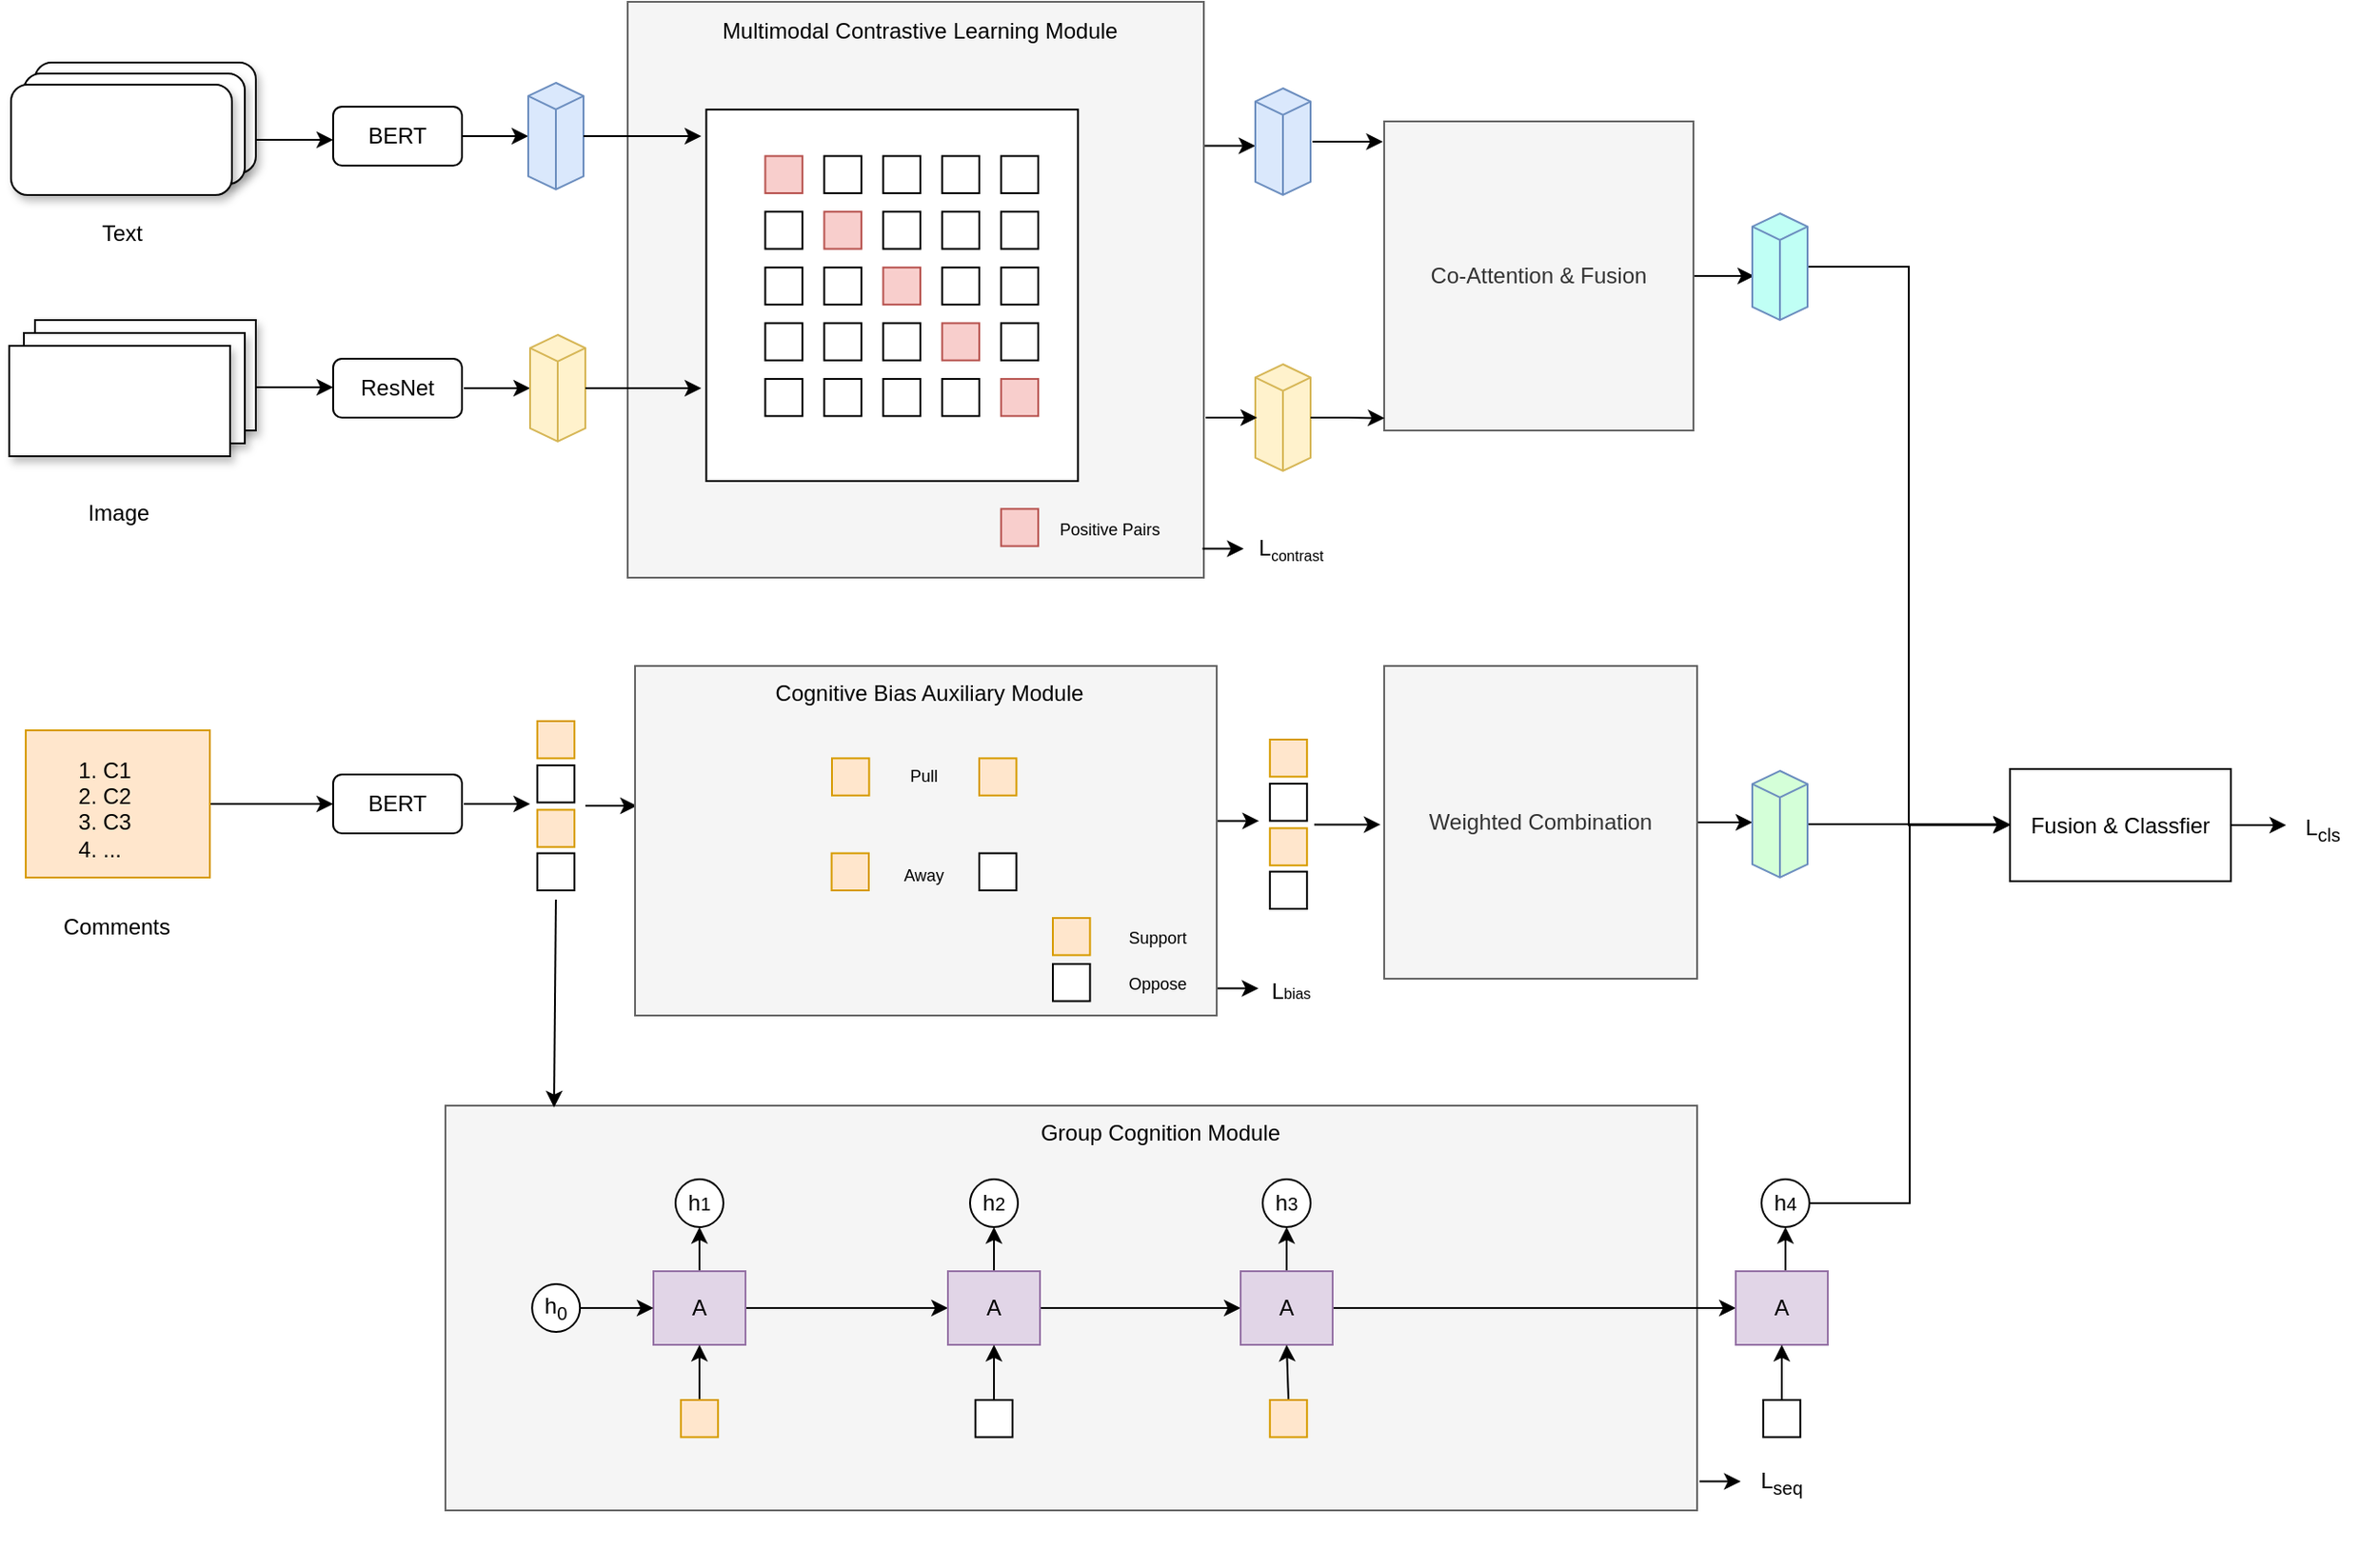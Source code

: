 <mxfile version="26.0.16">
  <diagram name="第 1 页" id="A5arc3K6DWoqKsejv3OW">
    <mxGraphModel dx="1826" dy="781" grid="1" gridSize="10" guides="1" tooltips="1" connect="1" arrows="1" fold="1" page="0" pageScale="1" pageWidth="827" pageHeight="1169" math="0" shadow="0">
      <root>
        <mxCell id="0" />
        <mxCell id="1" parent="0" />
        <mxCell id="rZPklnPWn8Zfk5MZy2Hi-1" value="" style="rounded=1;whiteSpace=wrap;html=1;shadow=1;" parent="1" vertex="1">
          <mxGeometry x="17" y="205" width="120" height="60" as="geometry" />
        </mxCell>
        <mxCell id="rZPklnPWn8Zfk5MZy2Hi-2" value="" style="rounded=1;whiteSpace=wrap;html=1;shadow=1;" parent="1" vertex="1">
          <mxGeometry x="11" y="211" width="120" height="60" as="geometry" />
        </mxCell>
        <mxCell id="rZPklnPWn8Zfk5MZy2Hi-3" value="" style="rounded=1;whiteSpace=wrap;html=1;shadow=1;" parent="1" vertex="1">
          <mxGeometry x="4" y="217" width="120" height="60" as="geometry" />
        </mxCell>
        <mxCell id="rZPklnPWn8Zfk5MZy2Hi-4" value="Text" style="text;html=1;align=center;verticalAlign=middle;resizable=0;points=[];autosize=1;strokeColor=none;fillColor=none;" parent="1" vertex="1">
          <mxGeometry x="39" y="283" width="50" height="30" as="geometry" />
        </mxCell>
        <mxCell id="rZPklnPWn8Zfk5MZy2Hi-6" value="" style="rounded=0;whiteSpace=wrap;html=1;shadow=1;" parent="1" vertex="1">
          <mxGeometry x="17" y="345" width="120" height="60" as="geometry" />
        </mxCell>
        <mxCell id="rZPklnPWn8Zfk5MZy2Hi-7" value="" style="rounded=0;whiteSpace=wrap;html=1;shadow=1;" parent="1" vertex="1">
          <mxGeometry x="11" y="352" width="120" height="60" as="geometry" />
        </mxCell>
        <mxCell id="rZPklnPWn8Zfk5MZy2Hi-8" value="" style="rounded=0;whiteSpace=wrap;html=1;shadow=1;" parent="1" vertex="1">
          <mxGeometry x="3" y="359" width="120" height="60" as="geometry" />
        </mxCell>
        <mxCell id="rZPklnPWn8Zfk5MZy2Hi-9" value="Image" style="text;html=1;align=center;verticalAlign=middle;resizable=0;points=[];autosize=1;strokeColor=none;fillColor=none;" parent="1" vertex="1">
          <mxGeometry x="32" y="435" width="60" height="30" as="geometry" />
        </mxCell>
        <mxCell id="rZPklnPWn8Zfk5MZy2Hi-13" value="" style="rounded=0;orthogonalLoop=1;jettySize=auto;html=1;exitX=1;exitY=0.75;exitDx=0;exitDy=0;entryX=0;entryY=0.5;entryDx=0;entryDy=0;" parent="1" edge="1">
          <mxGeometry relative="1" as="geometry">
            <mxPoint x="137" y="247" as="sourcePoint" />
            <mxPoint x="179" y="247" as="targetPoint" />
          </mxGeometry>
        </mxCell>
        <mxCell id="rZPklnPWn8Zfk5MZy2Hi-17" value="" style="rounded=0;orthogonalLoop=1;jettySize=auto;html=1;" parent="1" source="rZPklnPWn8Zfk5MZy2Hi-10" target="rZPklnPWn8Zfk5MZy2Hi-16" edge="1">
          <mxGeometry relative="1" as="geometry" />
        </mxCell>
        <mxCell id="rZPklnPWn8Zfk5MZy2Hi-10" value="BERT" style="rounded=1;whiteSpace=wrap;html=1;" parent="1" vertex="1">
          <mxGeometry x="179" y="229" width="70" height="32" as="geometry" />
        </mxCell>
        <mxCell id="rZPklnPWn8Zfk5MZy2Hi-11" value="ResNet" style="rounded=1;whiteSpace=wrap;html=1;" parent="1" vertex="1">
          <mxGeometry x="179" y="366" width="70" height="32" as="geometry" />
        </mxCell>
        <mxCell id="rZPklnPWn8Zfk5MZy2Hi-15" value="" style="rounded=0;orthogonalLoop=1;jettySize=auto;html=1;exitX=1;exitY=0.75;exitDx=0;exitDy=0;entryX=0;entryY=0.5;entryDx=0;entryDy=0;" parent="1" edge="1">
          <mxGeometry relative="1" as="geometry">
            <mxPoint x="137" y="381.5" as="sourcePoint" />
            <mxPoint x="179" y="381.5" as="targetPoint" />
          </mxGeometry>
        </mxCell>
        <mxCell id="rZPklnPWn8Zfk5MZy2Hi-16" value="" style="html=1;whiteSpace=wrap;shape=isoCube2;backgroundOutline=1;isoAngle=15;fillColor=#dae8fc;strokeColor=#6c8ebf;" parent="1" vertex="1">
          <mxGeometry x="285" y="216" width="30" height="58" as="geometry" />
        </mxCell>
        <mxCell id="rZPklnPWn8Zfk5MZy2Hi-19" value="" style="rounded=0;orthogonalLoop=1;jettySize=auto;html=1;" parent="1" target="rZPklnPWn8Zfk5MZy2Hi-20" edge="1">
          <mxGeometry relative="1" as="geometry">
            <mxPoint x="250" y="382" as="sourcePoint" />
          </mxGeometry>
        </mxCell>
        <mxCell id="rZPklnPWn8Zfk5MZy2Hi-20" value="" style="html=1;whiteSpace=wrap;shape=isoCube2;backgroundOutline=1;isoAngle=15;fillColor=#fff2cc;strokeColor=#d6b656;" parent="1" vertex="1">
          <mxGeometry x="286" y="353" width="30" height="58" as="geometry" />
        </mxCell>
        <mxCell id="rZPklnPWn8Zfk5MZy2Hi-192" style="edgeStyle=orthogonalEdgeStyle;rounded=0;orthogonalLoop=1;jettySize=auto;html=1;exitX=1;exitY=0.5;exitDx=0;exitDy=0;entryX=0;entryY=0.5;entryDx=0;entryDy=0;" parent="1" source="rZPklnPWn8Zfk5MZy2Hi-23" target="rZPklnPWn8Zfk5MZy2Hi-190" edge="1">
          <mxGeometry relative="1" as="geometry" />
        </mxCell>
        <mxCell id="rZPklnPWn8Zfk5MZy2Hi-23" value="&lt;ol&gt;&lt;li&gt;C1&lt;/li&gt;&lt;li&gt;C2&lt;/li&gt;&lt;li&gt;C3&lt;/li&gt;&lt;li&gt;...&lt;/li&gt;&lt;/ol&gt;" style="text;strokeColor=#d79b00;fillColor=#ffe6cc;html=1;whiteSpace=wrap;verticalAlign=middle;overflow=hidden;" parent="1" vertex="1">
          <mxGeometry x="12" y="568" width="100" height="80" as="geometry" />
        </mxCell>
        <mxCell id="rZPklnPWn8Zfk5MZy2Hi-24" value="Comments" style="text;html=1;align=center;verticalAlign=middle;resizable=0;points=[];autosize=1;strokeColor=none;fillColor=none;" parent="1" vertex="1">
          <mxGeometry x="21" y="660" width="80" height="30" as="geometry" />
        </mxCell>
        <mxCell id="rZPklnPWn8Zfk5MZy2Hi-27" value="" style="group;" parent="1" vertex="1" connectable="0">
          <mxGeometry x="339" y="172" width="331" height="313" as="geometry" />
        </mxCell>
        <mxCell id="rZPklnPWn8Zfk5MZy2Hi-165" style="edgeStyle=orthogonalEdgeStyle;rounded=0;orthogonalLoop=1;jettySize=auto;html=1;exitX=1;exitY=0.25;exitDx=0;exitDy=0;" parent="rZPklnPWn8Zfk5MZy2Hi-27" source="rZPklnPWn8Zfk5MZy2Hi-25" edge="1">
          <mxGeometry relative="1" as="geometry">
            <mxPoint x="341" y="78" as="targetPoint" />
          </mxGeometry>
        </mxCell>
        <mxCell id="rZPklnPWn8Zfk5MZy2Hi-25" value="" style="whiteSpace=wrap;html=1;aspect=fixed;fillColor=#f5f5f5;fontColor=#333333;strokeColor=#666666;" parent="rZPklnPWn8Zfk5MZy2Hi-27" vertex="1">
          <mxGeometry width="313" height="313" as="geometry" />
        </mxCell>
        <mxCell id="rZPklnPWn8Zfk5MZy2Hi-26" value="" style="whiteSpace=wrap;html=1;aspect=fixed;" parent="rZPklnPWn8Zfk5MZy2Hi-27" vertex="1">
          <mxGeometry x="42.71" y="58.561" width="201.935" height="201.935" as="geometry" />
        </mxCell>
        <mxCell id="rZPklnPWn8Zfk5MZy2Hi-28" value="Multimodal Contrastive Learning Module&amp;nbsp;" style="text;html=1;align=center;verticalAlign=middle;whiteSpace=wrap;rounded=0;strokeWidth=5;" parent="rZPklnPWn8Zfk5MZy2Hi-27" vertex="1">
          <mxGeometry x="26.694" y="1.01" width="266.935" height="30.29" as="geometry" />
        </mxCell>
        <mxCell id="rZPklnPWn8Zfk5MZy2Hi-29" value="" style="whiteSpace=wrap;html=1;aspect=fixed;fillColor=#f8cecc;strokeColor=#b85450;" parent="rZPklnPWn8Zfk5MZy2Hi-27" vertex="1">
          <mxGeometry x="74.742" y="83.803" width="20.194" height="20.194" as="geometry" />
        </mxCell>
        <mxCell id="rZPklnPWn8Zfk5MZy2Hi-32" value="" style="whiteSpace=wrap;html=1;aspect=fixed;" parent="rZPklnPWn8Zfk5MZy2Hi-27" vertex="1">
          <mxGeometry x="106.774" y="83.803" width="20.194" height="20.194" as="geometry" />
        </mxCell>
        <mxCell id="rZPklnPWn8Zfk5MZy2Hi-33" value="" style="whiteSpace=wrap;html=1;aspect=fixed;" parent="rZPklnPWn8Zfk5MZy2Hi-27" vertex="1">
          <mxGeometry x="138.806" y="83.803" width="20.194" height="20.194" as="geometry" />
        </mxCell>
        <mxCell id="rZPklnPWn8Zfk5MZy2Hi-38" value="" style="whiteSpace=wrap;html=1;aspect=fixed;" parent="rZPklnPWn8Zfk5MZy2Hi-27" vertex="1">
          <mxGeometry x="170.839" y="83.803" width="20.194" height="20.194" as="geometry" />
        </mxCell>
        <mxCell id="rZPklnPWn8Zfk5MZy2Hi-39" value="" style="whiteSpace=wrap;html=1;aspect=fixed;" parent="rZPklnPWn8Zfk5MZy2Hi-27" vertex="1">
          <mxGeometry x="202.871" y="83.803" width="20.194" height="20.194" as="geometry" />
        </mxCell>
        <mxCell id="rZPklnPWn8Zfk5MZy2Hi-42" value="" style="whiteSpace=wrap;html=1;aspect=fixed;" parent="rZPklnPWn8Zfk5MZy2Hi-27" vertex="1">
          <mxGeometry x="74.742" y="114.094" width="20.194" height="20.194" as="geometry" />
        </mxCell>
        <mxCell id="rZPklnPWn8Zfk5MZy2Hi-48" value="" style="whiteSpace=wrap;html=1;aspect=fixed;" parent="rZPklnPWn8Zfk5MZy2Hi-27" vertex="1">
          <mxGeometry x="74.742" y="144.384" width="20.194" height="20.194" as="geometry" />
        </mxCell>
        <mxCell id="rZPklnPWn8Zfk5MZy2Hi-51" value="" style="whiteSpace=wrap;html=1;aspect=fixed;" parent="rZPklnPWn8Zfk5MZy2Hi-27" vertex="1">
          <mxGeometry x="74.742" y="174.674" width="20.194" height="20.194" as="geometry" />
        </mxCell>
        <mxCell id="rZPklnPWn8Zfk5MZy2Hi-52" value="" style="whiteSpace=wrap;html=1;aspect=fixed;" parent="rZPklnPWn8Zfk5MZy2Hi-27" vertex="1">
          <mxGeometry x="74.742" y="204.965" width="20.194" height="20.194" as="geometry" />
        </mxCell>
        <mxCell id="rZPklnPWn8Zfk5MZy2Hi-55" value="" style="whiteSpace=wrap;html=1;aspect=fixed;" parent="rZPklnPWn8Zfk5MZy2Hi-27" vertex="1">
          <mxGeometry x="106.774" y="204.965" width="20.194" height="20.194" as="geometry" />
        </mxCell>
        <mxCell id="rZPklnPWn8Zfk5MZy2Hi-57" value="" style="whiteSpace=wrap;html=1;aspect=fixed;" parent="rZPklnPWn8Zfk5MZy2Hi-27" vertex="1">
          <mxGeometry x="138.806" y="204.965" width="20.194" height="20.194" as="geometry" />
        </mxCell>
        <mxCell id="rZPklnPWn8Zfk5MZy2Hi-58" value="" style="whiteSpace=wrap;html=1;aspect=fixed;" parent="rZPklnPWn8Zfk5MZy2Hi-27" vertex="1">
          <mxGeometry x="170.839" y="204.965" width="20.194" height="20.194" as="geometry" />
        </mxCell>
        <mxCell id="rZPklnPWn8Zfk5MZy2Hi-59" value="" style="whiteSpace=wrap;html=1;aspect=fixed;fillColor=#f8cecc;strokeColor=#b85450;" parent="rZPklnPWn8Zfk5MZy2Hi-27" vertex="1">
          <mxGeometry x="202.871" y="204.965" width="20.194" height="20.194" as="geometry" />
        </mxCell>
        <mxCell id="rZPklnPWn8Zfk5MZy2Hi-61" value="" style="whiteSpace=wrap;html=1;aspect=fixed;" parent="rZPklnPWn8Zfk5MZy2Hi-27" vertex="1">
          <mxGeometry x="202.871" y="174.674" width="20.194" height="20.194" as="geometry" />
        </mxCell>
        <mxCell id="rZPklnPWn8Zfk5MZy2Hi-62" value="" style="whiteSpace=wrap;html=1;aspect=fixed;" parent="rZPklnPWn8Zfk5MZy2Hi-27" vertex="1">
          <mxGeometry x="202.871" y="144.384" width="20.194" height="20.194" as="geometry" />
        </mxCell>
        <mxCell id="rZPklnPWn8Zfk5MZy2Hi-82" value="" style="whiteSpace=wrap;html=1;aspect=fixed;" parent="rZPklnPWn8Zfk5MZy2Hi-27" vertex="1">
          <mxGeometry x="202.871" y="114.094" width="20.194" height="20.194" as="geometry" />
        </mxCell>
        <mxCell id="rZPklnPWn8Zfk5MZy2Hi-83" value="" style="whiteSpace=wrap;html=1;aspect=fixed;fillColor=#f8cecc;strokeColor=#b85450;" parent="rZPklnPWn8Zfk5MZy2Hi-27" vertex="1">
          <mxGeometry x="106.774" y="114.094" width="20.194" height="20.194" as="geometry" />
        </mxCell>
        <mxCell id="rZPklnPWn8Zfk5MZy2Hi-86" value="" style="whiteSpace=wrap;html=1;aspect=fixed;" parent="rZPklnPWn8Zfk5MZy2Hi-27" vertex="1">
          <mxGeometry x="106.774" y="144.384" width="20.194" height="20.194" as="geometry" />
        </mxCell>
        <mxCell id="rZPklnPWn8Zfk5MZy2Hi-87" value="" style="whiteSpace=wrap;html=1;aspect=fixed;" parent="rZPklnPWn8Zfk5MZy2Hi-27" vertex="1">
          <mxGeometry x="106.774" y="174.674" width="20.194" height="20.194" as="geometry" />
        </mxCell>
        <mxCell id="rZPklnPWn8Zfk5MZy2Hi-88" value="" style="whiteSpace=wrap;html=1;aspect=fixed;" parent="rZPklnPWn8Zfk5MZy2Hi-27" vertex="1">
          <mxGeometry x="138.806" y="114.094" width="20.194" height="20.194" as="geometry" />
        </mxCell>
        <mxCell id="rZPklnPWn8Zfk5MZy2Hi-89" value="" style="whiteSpace=wrap;html=1;aspect=fixed;fillColor=#f8cecc;strokeColor=#b85450;" parent="rZPklnPWn8Zfk5MZy2Hi-27" vertex="1">
          <mxGeometry x="138.806" y="144.384" width="20.194" height="20.194" as="geometry" />
        </mxCell>
        <mxCell id="rZPklnPWn8Zfk5MZy2Hi-91" value="" style="whiteSpace=wrap;html=1;aspect=fixed;" parent="rZPklnPWn8Zfk5MZy2Hi-27" vertex="1">
          <mxGeometry x="138.806" y="174.674" width="20.194" height="20.194" as="geometry" />
        </mxCell>
        <mxCell id="rZPklnPWn8Zfk5MZy2Hi-118" value="" style="whiteSpace=wrap;html=1;aspect=fixed;" parent="rZPklnPWn8Zfk5MZy2Hi-27" vertex="1">
          <mxGeometry x="170.839" y="114.094" width="20.194" height="20.194" as="geometry" />
        </mxCell>
        <mxCell id="rZPklnPWn8Zfk5MZy2Hi-119" value="" style="whiteSpace=wrap;html=1;aspect=fixed;" parent="rZPklnPWn8Zfk5MZy2Hi-27" vertex="1">
          <mxGeometry x="170.839" y="144.384" width="20.194" height="20.194" as="geometry" />
        </mxCell>
        <mxCell id="rZPklnPWn8Zfk5MZy2Hi-149" value="" style="whiteSpace=wrap;html=1;aspect=fixed;fillColor=#f8cecc;strokeColor=#b85450;" parent="rZPklnPWn8Zfk5MZy2Hi-27" vertex="1">
          <mxGeometry x="170.839" y="174.674" width="20.194" height="20.194" as="geometry" />
        </mxCell>
        <mxCell id="rZPklnPWn8Zfk5MZy2Hi-155" value="" style="whiteSpace=wrap;html=1;aspect=fixed;fillColor=#f8cecc;strokeColor=#b85450;" parent="rZPklnPWn8Zfk5MZy2Hi-27" vertex="1">
          <mxGeometry x="202.871" y="275.642" width="20.194" height="20.194" as="geometry" />
        </mxCell>
        <mxCell id="rZPklnPWn8Zfk5MZy2Hi-156" value="&lt;font style=&quot;font-size: 9px;&quot;&gt;Positive Pairs&lt;/font&gt;" style="text;html=1;align=center;verticalAlign=middle;whiteSpace=wrap;rounded=0;" parent="rZPklnPWn8Zfk5MZy2Hi-27" vertex="1">
          <mxGeometry x="229.565" y="270.594" width="64.065" height="30.29" as="geometry" />
        </mxCell>
        <mxCell id="rZPklnPWn8Zfk5MZy2Hi-157" value="" style="rounded=0;orthogonalLoop=1;jettySize=auto;html=1;exitX=1;exitY=0.75;exitDx=0;exitDy=0;" parent="rZPklnPWn8Zfk5MZy2Hi-27" edge="1">
          <mxGeometry relative="1" as="geometry">
            <mxPoint x="312.258" y="297.255" as="sourcePoint" />
            <mxPoint x="334.681" y="297.255" as="targetPoint" />
          </mxGeometry>
        </mxCell>
        <mxCell id="rZPklnPWn8Zfk5MZy2Hi-150" style="edgeStyle=orthogonalEdgeStyle;rounded=0;orthogonalLoop=1;jettySize=auto;html=1;exitX=1;exitY=0.5;exitDx=0;exitDy=0;exitPerimeter=0;" parent="1" source="rZPklnPWn8Zfk5MZy2Hi-16" edge="1">
          <mxGeometry relative="1" as="geometry">
            <mxPoint x="379" y="245" as="targetPoint" />
          </mxGeometry>
        </mxCell>
        <mxCell id="rZPklnPWn8Zfk5MZy2Hi-152" style="edgeStyle=orthogonalEdgeStyle;rounded=0;orthogonalLoop=1;jettySize=auto;html=1;exitX=1;exitY=0.5;exitDx=0;exitDy=0;exitPerimeter=0;" parent="1" source="rZPklnPWn8Zfk5MZy2Hi-20" edge="1">
          <mxGeometry relative="1" as="geometry">
            <mxPoint x="379" y="382" as="targetPoint" />
          </mxGeometry>
        </mxCell>
        <mxCell id="rZPklnPWn8Zfk5MZy2Hi-177" style="edgeStyle=orthogonalEdgeStyle;rounded=0;orthogonalLoop=1;jettySize=auto;html=1;exitX=1;exitY=0.5;exitDx=0;exitDy=0;exitPerimeter=0;entryX=-0.004;entryY=0.069;entryDx=0;entryDy=0;entryPerimeter=0;" parent="1" target="rZPklnPWn8Zfk5MZy2Hi-173" edge="1">
          <mxGeometry relative="1" as="geometry">
            <mxPoint x="741" y="248" as="targetPoint" />
            <mxPoint x="711" y="248" as="sourcePoint" />
          </mxGeometry>
        </mxCell>
        <mxCell id="rZPklnPWn8Zfk5MZy2Hi-161" value="" style="html=1;whiteSpace=wrap;shape=isoCube2;backgroundOutline=1;isoAngle=15;fillColor=#dae8fc;strokeColor=#6c8ebf;" parent="1" vertex="1">
          <mxGeometry x="680" y="219" width="30" height="58" as="geometry" />
        </mxCell>
        <mxCell id="rZPklnPWn8Zfk5MZy2Hi-162" value="" style="html=1;whiteSpace=wrap;shape=isoCube2;backgroundOutline=1;isoAngle=15;fillColor=#fff2cc;strokeColor=#d6b656;" parent="1" vertex="1">
          <mxGeometry x="680" y="369" width="30" height="58" as="geometry" />
        </mxCell>
        <mxCell id="rZPklnPWn8Zfk5MZy2Hi-172" style="edgeStyle=orthogonalEdgeStyle;rounded=0;orthogonalLoop=1;jettySize=auto;html=1;exitX=1;exitY=0.25;exitDx=0;exitDy=0;" parent="1" edge="1">
          <mxGeometry relative="1" as="geometry">
            <mxPoint x="681" y="398" as="targetPoint" />
            <mxPoint x="653" y="398" as="sourcePoint" />
          </mxGeometry>
        </mxCell>
        <mxCell id="rZPklnPWn8Zfk5MZy2Hi-189" style="edgeStyle=orthogonalEdgeStyle;rounded=0;orthogonalLoop=1;jettySize=auto;html=1;exitX=1;exitY=0.5;exitDx=0;exitDy=0;" parent="1" source="rZPklnPWn8Zfk5MZy2Hi-173" edge="1">
          <mxGeometry relative="1" as="geometry">
            <mxPoint x="951" y="321" as="targetPoint" />
          </mxGeometry>
        </mxCell>
        <mxCell id="rZPklnPWn8Zfk5MZy2Hi-173" value="Co-Attention &amp;amp; Fusion" style="whiteSpace=wrap;html=1;aspect=fixed;fillColor=#f5f5f5;fontColor=#333333;strokeColor=#666666;" parent="1" vertex="1">
          <mxGeometry x="750" y="237" width="168" height="168" as="geometry" />
        </mxCell>
        <mxCell id="rZPklnPWn8Zfk5MZy2Hi-178" style="edgeStyle=orthogonalEdgeStyle;rounded=0;orthogonalLoop=1;jettySize=auto;html=1;exitX=1;exitY=0.5;exitDx=0;exitDy=0;exitPerimeter=0;entryX=0.001;entryY=0.96;entryDx=0;entryDy=0;entryPerimeter=0;" parent="1" source="rZPklnPWn8Zfk5MZy2Hi-162" target="rZPklnPWn8Zfk5MZy2Hi-173" edge="1">
          <mxGeometry relative="1" as="geometry" />
        </mxCell>
        <mxCell id="rZPklnPWn8Zfk5MZy2Hi-443" style="edgeStyle=orthogonalEdgeStyle;rounded=0;orthogonalLoop=1;jettySize=auto;html=1;entryX=0;entryY=0.5;entryDx=0;entryDy=0;" parent="1" source="rZPklnPWn8Zfk5MZy2Hi-179" target="rZPklnPWn8Zfk5MZy2Hi-429" edge="1">
          <mxGeometry relative="1" as="geometry" />
        </mxCell>
        <mxCell id="rZPklnPWn8Zfk5MZy2Hi-179" value="" style="html=1;whiteSpace=wrap;shape=isoCube2;backgroundOutline=1;isoAngle=15;fillColor=#C0FFF5;strokeColor=#6c8ebf;" parent="1" vertex="1">
          <mxGeometry x="950" y="287" width="30" height="58" as="geometry" />
        </mxCell>
        <mxCell id="rZPklnPWn8Zfk5MZy2Hi-190" value="BERT" style="rounded=1;whiteSpace=wrap;html=1;" parent="1" vertex="1">
          <mxGeometry x="179" y="592" width="70" height="32" as="geometry" />
        </mxCell>
        <mxCell id="rZPklnPWn8Zfk5MZy2Hi-191" value="" style="rounded=0;orthogonalLoop=1;jettySize=auto;html=1;" parent="1" edge="1">
          <mxGeometry relative="1" as="geometry">
            <mxPoint x="250" y="608" as="sourcePoint" />
            <mxPoint x="286" y="608" as="targetPoint" />
          </mxGeometry>
        </mxCell>
        <mxCell id="rZPklnPWn8Zfk5MZy2Hi-193" value="" style="whiteSpace=wrap;html=1;aspect=fixed;fillColor=#ffe6cc;strokeColor=#d79b00;" parent="1" vertex="1">
          <mxGeometry x="289.902" y="563.005" width="20.194" height="20.194" as="geometry" />
        </mxCell>
        <mxCell id="rZPklnPWn8Zfk5MZy2Hi-196" value="" style="whiteSpace=wrap;html=1;aspect=fixed;" parent="1" vertex="1">
          <mxGeometry x="289.902" y="587.005" width="20.194" height="20.194" as="geometry" />
        </mxCell>
        <mxCell id="rZPklnPWn8Zfk5MZy2Hi-197" value="" style="whiteSpace=wrap;html=1;aspect=fixed;fillColor=#ffe6cc;strokeColor=#d79b00;" parent="1" vertex="1">
          <mxGeometry x="289.902" y="611.195" width="20.194" height="20.194" as="geometry" />
        </mxCell>
        <mxCell id="rZPklnPWn8Zfk5MZy2Hi-198" value="" style="whiteSpace=wrap;html=1;aspect=fixed;" parent="1" vertex="1">
          <mxGeometry x="289.902" y="634.805" width="20.194" height="20.194" as="geometry" />
        </mxCell>
        <mxCell id="rZPklnPWn8Zfk5MZy2Hi-202" value="" style="rounded=0;orthogonalLoop=1;jettySize=auto;html=1;" parent="1" edge="1">
          <mxGeometry relative="1" as="geometry">
            <mxPoint x="316" y="609" as="sourcePoint" />
            <mxPoint x="344" y="609" as="targetPoint" />
          </mxGeometry>
        </mxCell>
        <mxCell id="rZPklnPWn8Zfk5MZy2Hi-236" style="edgeStyle=orthogonalEdgeStyle;rounded=0;orthogonalLoop=1;jettySize=auto;html=1;exitX=1;exitY=0.5;exitDx=0;exitDy=0;" parent="1" source="rZPklnPWn8Zfk5MZy2Hi-222" edge="1">
          <mxGeometry relative="1" as="geometry">
            <mxPoint x="950" y="618" as="targetPoint" />
          </mxGeometry>
        </mxCell>
        <mxCell id="rZPklnPWn8Zfk5MZy2Hi-222" value="Weighted Combination" style="whiteSpace=wrap;html=1;aspect=fixed;fillColor=#f5f5f5;fontColor=#333333;strokeColor=#666666;" parent="1" vertex="1">
          <mxGeometry x="750" y="533" width="170" height="170" as="geometry" />
        </mxCell>
        <mxCell id="rZPklnPWn8Zfk5MZy2Hi-223" value="" style="whiteSpace=wrap;html=1;aspect=fixed;fillColor=#ffe6cc;strokeColor=#d79b00;" parent="1" vertex="1">
          <mxGeometry x="687.902" y="573.005" width="20.194" height="20.194" as="geometry" />
        </mxCell>
        <mxCell id="rZPklnPWn8Zfk5MZy2Hi-224" value="" style="whiteSpace=wrap;html=1;aspect=fixed;" parent="1" vertex="1">
          <mxGeometry x="687.902" y="597.005" width="20.194" height="20.194" as="geometry" />
        </mxCell>
        <mxCell id="rZPklnPWn8Zfk5MZy2Hi-225" value="" style="whiteSpace=wrap;html=1;aspect=fixed;fillColor=#ffe6cc;strokeColor=#d79b00;" parent="1" vertex="1">
          <mxGeometry x="687.902" y="621.195" width="20.194" height="20.194" as="geometry" />
        </mxCell>
        <mxCell id="rZPklnPWn8Zfk5MZy2Hi-226" value="" style="whiteSpace=wrap;html=1;aspect=fixed;" parent="1" vertex="1">
          <mxGeometry x="687.902" y="644.805" width="20.194" height="20.194" as="geometry" />
        </mxCell>
        <mxCell id="rZPklnPWn8Zfk5MZy2Hi-231" value="" style="rounded=0;orthogonalLoop=1;jettySize=auto;html=1;" parent="1" edge="1">
          <mxGeometry relative="1" as="geometry">
            <mxPoint x="659" y="617.2" as="sourcePoint" />
            <mxPoint x="682" y="617.2" as="targetPoint" />
          </mxGeometry>
        </mxCell>
        <mxCell id="rZPklnPWn8Zfk5MZy2Hi-232" value="" style="rounded=0;orthogonalLoop=1;jettySize=auto;html=1;" parent="1" edge="1">
          <mxGeometry relative="1" as="geometry">
            <mxPoint x="712" y="619.2" as="sourcePoint" />
            <mxPoint x="748" y="619.2" as="targetPoint" />
          </mxGeometry>
        </mxCell>
        <mxCell id="rZPklnPWn8Zfk5MZy2Hi-442" style="edgeStyle=orthogonalEdgeStyle;rounded=0;orthogonalLoop=1;jettySize=auto;html=1;exitX=1;exitY=0.5;exitDx=0;exitDy=0;exitPerimeter=0;" parent="1" source="rZPklnPWn8Zfk5MZy2Hi-234" edge="1">
          <mxGeometry relative="1" as="geometry">
            <mxPoint x="1090" y="619" as="targetPoint" />
          </mxGeometry>
        </mxCell>
        <mxCell id="rZPklnPWn8Zfk5MZy2Hi-234" value="" style="html=1;whiteSpace=wrap;shape=isoCube2;backgroundOutline=1;isoAngle=15;fillColor=light-dark(#D4FFD8,#002A22);strokeColor=#6c8ebf;" parent="1" vertex="1">
          <mxGeometry x="950" y="590" width="30" height="58" as="geometry" />
        </mxCell>
        <mxCell id="rZPklnPWn8Zfk5MZy2Hi-160" value="L&lt;sub&gt;&lt;font style=&quot;font-size: 8px;&quot;&gt;contrast&lt;/font&gt;&lt;/sub&gt;" style="text;html=1;align=center;verticalAlign=middle;whiteSpace=wrap;rounded=0;" parent="1" vertex="1">
          <mxGeometry x="680" y="455" width="39" height="30" as="geometry" />
        </mxCell>
        <mxCell id="rZPklnPWn8Zfk5MZy2Hi-239" value="" style="rounded=0;orthogonalLoop=1;jettySize=auto;html=1;exitX=1;exitY=0.75;exitDx=0;exitDy=0;" parent="1" edge="1">
          <mxGeometry relative="1" as="geometry">
            <mxPoint x="659.258" y="708.255" as="sourcePoint" />
            <mxPoint x="681.681" y="708.255" as="targetPoint" />
          </mxGeometry>
        </mxCell>
        <mxCell id="rZPklnPWn8Zfk5MZy2Hi-240" value="L&lt;span style=&quot;font-size: 8px;&quot;&gt;bias&lt;/span&gt;" style="text;html=1;align=center;verticalAlign=middle;whiteSpace=wrap;rounded=0;" parent="1" vertex="1">
          <mxGeometry x="680" y="695" width="39" height="30" as="geometry" />
        </mxCell>
        <mxCell id="rZPklnPWn8Zfk5MZy2Hi-396" value="" style="group" parent="1" vertex="1" connectable="0">
          <mxGeometry x="240" y="772" width="780" height="240" as="geometry" />
        </mxCell>
        <mxCell id="rZPklnPWn8Zfk5MZy2Hi-295" value="" style="rounded=0;whiteSpace=wrap;html=1;fillColor=#f5f5f5;fontColor=#333333;strokeColor=#666666;flipH=1;" parent="rZPklnPWn8Zfk5MZy2Hi-396" vertex="1">
          <mxGeometry width="680" height="220" as="geometry" />
        </mxCell>
        <mxCell id="rZPklnPWn8Zfk5MZy2Hi-371" style="edgeStyle=orthogonalEdgeStyle;rounded=0;orthogonalLoop=1;jettySize=auto;html=1;entryX=0;entryY=0.5;entryDx=0;entryDy=0;" parent="rZPklnPWn8Zfk5MZy2Hi-396" source="rZPklnPWn8Zfk5MZy2Hi-373" target="rZPklnPWn8Zfk5MZy2Hi-376" edge="1">
          <mxGeometry relative="1" as="geometry" />
        </mxCell>
        <mxCell id="rZPklnPWn8Zfk5MZy2Hi-372" style="edgeStyle=orthogonalEdgeStyle;rounded=0;orthogonalLoop=1;jettySize=auto;html=1;exitX=0.5;exitY=0;exitDx=0;exitDy=0;entryX=0.5;entryY=1;entryDx=0;entryDy=0;" parent="rZPklnPWn8Zfk5MZy2Hi-396" source="rZPklnPWn8Zfk5MZy2Hi-373" target="rZPklnPWn8Zfk5MZy2Hi-384" edge="1">
          <mxGeometry relative="1" as="geometry" />
        </mxCell>
        <mxCell id="rZPklnPWn8Zfk5MZy2Hi-373" value="A" style="rounded=0;whiteSpace=wrap;html=1;fillColor=#e1d5e7;strokeColor=#9673a6;" parent="rZPklnPWn8Zfk5MZy2Hi-396" vertex="1">
          <mxGeometry x="113" y="90" width="50" height="40" as="geometry" />
        </mxCell>
        <mxCell id="rZPklnPWn8Zfk5MZy2Hi-374" style="edgeStyle=orthogonalEdgeStyle;rounded=0;orthogonalLoop=1;jettySize=auto;html=1;exitX=1;exitY=0.5;exitDx=0;exitDy=0;entryX=0;entryY=0.5;entryDx=0;entryDy=0;" parent="rZPklnPWn8Zfk5MZy2Hi-396" source="rZPklnPWn8Zfk5MZy2Hi-376" target="rZPklnPWn8Zfk5MZy2Hi-379" edge="1">
          <mxGeometry relative="1" as="geometry" />
        </mxCell>
        <mxCell id="rZPklnPWn8Zfk5MZy2Hi-375" style="edgeStyle=orthogonalEdgeStyle;rounded=0;orthogonalLoop=1;jettySize=auto;html=1;exitX=0.5;exitY=0;exitDx=0;exitDy=0;entryX=0.5;entryY=1;entryDx=0;entryDy=0;" parent="rZPklnPWn8Zfk5MZy2Hi-396" source="rZPklnPWn8Zfk5MZy2Hi-376" target="rZPklnPWn8Zfk5MZy2Hi-385" edge="1">
          <mxGeometry relative="1" as="geometry" />
        </mxCell>
        <mxCell id="rZPklnPWn8Zfk5MZy2Hi-376" value="A" style="rounded=0;whiteSpace=wrap;html=1;fillColor=#e1d5e7;strokeColor=#9673a6;" parent="rZPklnPWn8Zfk5MZy2Hi-396" vertex="1">
          <mxGeometry x="273" y="90" width="50" height="40" as="geometry" />
        </mxCell>
        <mxCell id="rZPklnPWn8Zfk5MZy2Hi-377" style="edgeStyle=orthogonalEdgeStyle;rounded=0;orthogonalLoop=1;jettySize=auto;html=1;exitX=1;exitY=0.5;exitDx=0;exitDy=0;entryX=0;entryY=0.5;entryDx=0;entryDy=0;" parent="rZPklnPWn8Zfk5MZy2Hi-396" source="rZPklnPWn8Zfk5MZy2Hi-379" target="rZPklnPWn8Zfk5MZy2Hi-381" edge="1">
          <mxGeometry relative="1" as="geometry" />
        </mxCell>
        <mxCell id="rZPklnPWn8Zfk5MZy2Hi-378" style="edgeStyle=orthogonalEdgeStyle;rounded=0;orthogonalLoop=1;jettySize=auto;html=1;exitX=0.5;exitY=0;exitDx=0;exitDy=0;entryX=0.5;entryY=1;entryDx=0;entryDy=0;" parent="rZPklnPWn8Zfk5MZy2Hi-396" source="rZPklnPWn8Zfk5MZy2Hi-379" target="rZPklnPWn8Zfk5MZy2Hi-386" edge="1">
          <mxGeometry relative="1" as="geometry" />
        </mxCell>
        <mxCell id="rZPklnPWn8Zfk5MZy2Hi-379" value="A" style="rounded=0;whiteSpace=wrap;html=1;fillColor=#e1d5e7;strokeColor=#9673a6;" parent="rZPklnPWn8Zfk5MZy2Hi-396" vertex="1">
          <mxGeometry x="432" y="90" width="50" height="40" as="geometry" />
        </mxCell>
        <mxCell id="rZPklnPWn8Zfk5MZy2Hi-380" style="edgeStyle=orthogonalEdgeStyle;rounded=0;orthogonalLoop=1;jettySize=auto;html=1;exitX=0.5;exitY=0;exitDx=0;exitDy=0;entryX=0.5;entryY=1;entryDx=0;entryDy=0;" parent="rZPklnPWn8Zfk5MZy2Hi-396" source="rZPklnPWn8Zfk5MZy2Hi-381" target="rZPklnPWn8Zfk5MZy2Hi-387" edge="1">
          <mxGeometry relative="1" as="geometry" />
        </mxCell>
        <mxCell id="rZPklnPWn8Zfk5MZy2Hi-381" value="A" style="rounded=0;whiteSpace=wrap;html=1;fillColor=#e1d5e7;strokeColor=#9673a6;" parent="rZPklnPWn8Zfk5MZy2Hi-396" vertex="1">
          <mxGeometry x="701" y="90" width="50" height="40" as="geometry" />
        </mxCell>
        <mxCell id="rZPklnPWn8Zfk5MZy2Hi-382" style="edgeStyle=orthogonalEdgeStyle;rounded=0;orthogonalLoop=1;jettySize=auto;html=1;exitX=1;exitY=0.5;exitDx=0;exitDy=0;entryX=0;entryY=0.5;entryDx=0;entryDy=0;" parent="rZPklnPWn8Zfk5MZy2Hi-396" source="rZPklnPWn8Zfk5MZy2Hi-383" target="rZPklnPWn8Zfk5MZy2Hi-373" edge="1">
          <mxGeometry relative="1" as="geometry" />
        </mxCell>
        <mxCell id="rZPklnPWn8Zfk5MZy2Hi-383" value="h&lt;sub&gt;0&lt;/sub&gt;" style="ellipse;whiteSpace=wrap;html=1;aspect=fixed;" parent="rZPklnPWn8Zfk5MZy2Hi-396" vertex="1">
          <mxGeometry x="47.1" y="97" width="26" height="26" as="geometry" />
        </mxCell>
        <mxCell id="rZPklnPWn8Zfk5MZy2Hi-384" value="h&lt;span style=&quot;font-size: 10px;&quot;&gt;1&lt;/span&gt;" style="ellipse;whiteSpace=wrap;html=1;aspect=fixed;" parent="rZPklnPWn8Zfk5MZy2Hi-396" vertex="1">
          <mxGeometry x="125" y="40" width="26" height="26" as="geometry" />
        </mxCell>
        <mxCell id="rZPklnPWn8Zfk5MZy2Hi-385" value="h&lt;span style=&quot;font-size: 10px;&quot;&gt;2&lt;/span&gt;" style="ellipse;whiteSpace=wrap;html=1;aspect=fixed;" parent="rZPklnPWn8Zfk5MZy2Hi-396" vertex="1">
          <mxGeometry x="285" y="40" width="26" height="26" as="geometry" />
        </mxCell>
        <mxCell id="rZPklnPWn8Zfk5MZy2Hi-386" value="h&lt;span style=&quot;font-size: 10px;&quot;&gt;3&lt;/span&gt;" style="ellipse;whiteSpace=wrap;html=1;aspect=fixed;" parent="rZPklnPWn8Zfk5MZy2Hi-396" vertex="1">
          <mxGeometry x="444" y="40" width="26" height="26" as="geometry" />
        </mxCell>
        <mxCell id="rZPklnPWn8Zfk5MZy2Hi-387" value="h&lt;span style=&quot;font-size: 10px;&quot;&gt;4&lt;/span&gt;" style="ellipse;whiteSpace=wrap;html=1;aspect=fixed;" parent="rZPklnPWn8Zfk5MZy2Hi-396" vertex="1">
          <mxGeometry x="715" y="40" width="26" height="26" as="geometry" />
        </mxCell>
        <mxCell id="rZPklnPWn8Zfk5MZy2Hi-388" style="edgeStyle=orthogonalEdgeStyle;rounded=0;orthogonalLoop=1;jettySize=auto;html=1;exitX=0.5;exitY=0;exitDx=0;exitDy=0;entryX=0.5;entryY=1;entryDx=0;entryDy=0;" parent="rZPklnPWn8Zfk5MZy2Hi-396" source="rZPklnPWn8Zfk5MZy2Hi-389" target="rZPklnPWn8Zfk5MZy2Hi-373" edge="1">
          <mxGeometry relative="1" as="geometry" />
        </mxCell>
        <mxCell id="rZPklnPWn8Zfk5MZy2Hi-389" value="" style="whiteSpace=wrap;html=1;aspect=fixed;fillColor=#ffe6cc;strokeColor=#d79b00;" parent="rZPklnPWn8Zfk5MZy2Hi-396" vertex="1">
          <mxGeometry x="127.902" y="160.005" width="20.194" height="20.194" as="geometry" />
        </mxCell>
        <mxCell id="rZPklnPWn8Zfk5MZy2Hi-390" style="edgeStyle=orthogonalEdgeStyle;rounded=0;orthogonalLoop=1;jettySize=auto;html=1;exitX=0.5;exitY=0;exitDx=0;exitDy=0;entryX=0.5;entryY=1;entryDx=0;entryDy=0;" parent="rZPklnPWn8Zfk5MZy2Hi-396" source="rZPklnPWn8Zfk5MZy2Hi-391" target="rZPklnPWn8Zfk5MZy2Hi-376" edge="1">
          <mxGeometry relative="1" as="geometry" />
        </mxCell>
        <mxCell id="rZPklnPWn8Zfk5MZy2Hi-391" value="" style="whiteSpace=wrap;html=1;aspect=fixed;" parent="rZPklnPWn8Zfk5MZy2Hi-396" vertex="1">
          <mxGeometry x="287.902" y="160.005" width="20.194" height="20.194" as="geometry" />
        </mxCell>
        <mxCell id="rZPklnPWn8Zfk5MZy2Hi-392" style="edgeStyle=orthogonalEdgeStyle;rounded=0;orthogonalLoop=1;jettySize=auto;html=1;exitX=0.5;exitY=0;exitDx=0;exitDy=0;entryX=0.5;entryY=1;entryDx=0;entryDy=0;" parent="rZPklnPWn8Zfk5MZy2Hi-396" source="rZPklnPWn8Zfk5MZy2Hi-393" target="rZPklnPWn8Zfk5MZy2Hi-379" edge="1">
          <mxGeometry relative="1" as="geometry" />
        </mxCell>
        <mxCell id="rZPklnPWn8Zfk5MZy2Hi-393" value="" style="whiteSpace=wrap;html=1;aspect=fixed;fillColor=#ffe6cc;strokeColor=#d79b00;" parent="rZPklnPWn8Zfk5MZy2Hi-396" vertex="1">
          <mxGeometry x="447.902" y="160.005" width="20.194" height="20.194" as="geometry" />
        </mxCell>
        <mxCell id="rZPklnPWn8Zfk5MZy2Hi-394" style="edgeStyle=orthogonalEdgeStyle;rounded=0;orthogonalLoop=1;jettySize=auto;html=1;exitX=0.5;exitY=0;exitDx=0;exitDy=0;entryX=0.5;entryY=1;entryDx=0;entryDy=0;" parent="rZPklnPWn8Zfk5MZy2Hi-396" source="rZPklnPWn8Zfk5MZy2Hi-395" target="rZPklnPWn8Zfk5MZy2Hi-381" edge="1">
          <mxGeometry relative="1" as="geometry" />
        </mxCell>
        <mxCell id="rZPklnPWn8Zfk5MZy2Hi-395" value="" style="whiteSpace=wrap;html=1;aspect=fixed;" parent="rZPklnPWn8Zfk5MZy2Hi-396" vertex="1">
          <mxGeometry x="715.902" y="160.005" width="20.194" height="20.194" as="geometry" />
        </mxCell>
        <mxCell id="rZPklnPWn8Zfk5MZy2Hi-425" value="Group Cognition Module" style="text;html=1;align=center;verticalAlign=middle;whiteSpace=wrap;rounded=0;" parent="rZPklnPWn8Zfk5MZy2Hi-396" vertex="1">
          <mxGeometry x="250" width="277" height="30" as="geometry" />
        </mxCell>
        <mxCell id="rZPklnPWn8Zfk5MZy2Hi-428" value="L&lt;sub&gt;seq&lt;/sub&gt;" style="text;html=1;align=center;verticalAlign=middle;whiteSpace=wrap;rounded=0;" parent="rZPklnPWn8Zfk5MZy2Hi-396" vertex="1">
          <mxGeometry x="695.9" y="190" width="60" height="30" as="geometry" />
        </mxCell>
        <mxCell id="rZPklnPWn8Zfk5MZy2Hi-397" value="" style="group" parent="1" vertex="1" connectable="0">
          <mxGeometry x="343" y="533" width="316" height="190" as="geometry" />
        </mxCell>
        <mxCell id="rZPklnPWn8Zfk5MZy2Hi-200" value="" style="rounded=0;whiteSpace=wrap;html=1;fillColor=#f5f5f5;fontColor=#333333;strokeColor=#666666;" parent="rZPklnPWn8Zfk5MZy2Hi-397" vertex="1">
          <mxGeometry width="316" height="190" as="geometry" />
        </mxCell>
        <mxCell id="rZPklnPWn8Zfk5MZy2Hi-201" value="Cognitive Bias Auxiliary Module" style="text;html=1;align=center;verticalAlign=middle;whiteSpace=wrap;rounded=0;" parent="rZPklnPWn8Zfk5MZy2Hi-397" vertex="1">
          <mxGeometry x="63" width="194" height="30" as="geometry" />
        </mxCell>
        <mxCell id="rZPklnPWn8Zfk5MZy2Hi-203" value="" style="whiteSpace=wrap;html=1;aspect=fixed;fillColor=#ffe6cc;strokeColor=#d79b00;" parent="rZPklnPWn8Zfk5MZy2Hi-397" vertex="1">
          <mxGeometry x="107.002" y="50.195" width="20.194" height="20.194" as="geometry" />
        </mxCell>
        <mxCell id="rZPklnPWn8Zfk5MZy2Hi-207" value="" style="whiteSpace=wrap;html=1;aspect=fixed;fillColor=#ffe6cc;strokeColor=#d79b00;" parent="rZPklnPWn8Zfk5MZy2Hi-397" vertex="1">
          <mxGeometry x="187.002" y="50.195" width="20.194" height="20.194" as="geometry" />
        </mxCell>
        <mxCell id="rZPklnPWn8Zfk5MZy2Hi-212" value="&lt;font style=&quot;font-size: 9px;&quot;&gt;Pull&lt;/font&gt;" style="text;html=1;align=center;verticalAlign=middle;whiteSpace=wrap;rounded=0;" parent="rZPklnPWn8Zfk5MZy2Hi-397" vertex="1">
          <mxGeometry x="127" y="44.2" width="60" height="30" as="geometry" />
        </mxCell>
        <mxCell id="rZPklnPWn8Zfk5MZy2Hi-213" value="" style="whiteSpace=wrap;html=1;aspect=fixed;fillColor=#ffe6cc;strokeColor=#d79b00;" parent="rZPklnPWn8Zfk5MZy2Hi-397" vertex="1">
          <mxGeometry x="106.802" y="101.805" width="20.194" height="20.194" as="geometry" />
        </mxCell>
        <mxCell id="rZPklnPWn8Zfk5MZy2Hi-216" value="" style="whiteSpace=wrap;html=1;aspect=fixed;" parent="rZPklnPWn8Zfk5MZy2Hi-397" vertex="1">
          <mxGeometry x="187.002" y="101.805" width="20.194" height="20.194" as="geometry" />
        </mxCell>
        <mxCell id="rZPklnPWn8Zfk5MZy2Hi-217" value="&lt;font style=&quot;font-size: 9px;&quot;&gt;Away&lt;/font&gt;" style="text;html=1;align=center;verticalAlign=middle;whiteSpace=wrap;rounded=0;" parent="rZPklnPWn8Zfk5MZy2Hi-397" vertex="1">
          <mxGeometry x="127" y="98" width="60" height="30" as="geometry" />
        </mxCell>
        <mxCell id="rZPklnPWn8Zfk5MZy2Hi-218" value="" style="whiteSpace=wrap;html=1;aspect=fixed;fillColor=#ffe6cc;strokeColor=#d79b00;" parent="rZPklnPWn8Zfk5MZy2Hi-397" vertex="1">
          <mxGeometry x="227.002" y="137.005" width="20.194" height="20.194" as="geometry" />
        </mxCell>
        <mxCell id="rZPklnPWn8Zfk5MZy2Hi-219" value="&lt;font style=&quot;font-size: 9px;&quot;&gt;Support&lt;/font&gt;" style="text;html=1;align=center;verticalAlign=middle;whiteSpace=wrap;rounded=0;" parent="rZPklnPWn8Zfk5MZy2Hi-397" vertex="1">
          <mxGeometry x="254" y="132" width="60" height="30" as="geometry" />
        </mxCell>
        <mxCell id="rZPklnPWn8Zfk5MZy2Hi-220" value="" style="whiteSpace=wrap;html=1;aspect=fixed;" parent="rZPklnPWn8Zfk5MZy2Hi-397" vertex="1">
          <mxGeometry x="227.002" y="162.005" width="20.194" height="20.194" as="geometry" />
        </mxCell>
        <mxCell id="rZPklnPWn8Zfk5MZy2Hi-221" value="&lt;font style=&quot;font-size: 9px;&quot;&gt;Oppose&lt;/font&gt;" style="text;html=1;align=center;verticalAlign=middle;whiteSpace=wrap;rounded=0;" parent="rZPklnPWn8Zfk5MZy2Hi-397" vertex="1">
          <mxGeometry x="254" y="157.2" width="60" height="30" as="geometry" />
        </mxCell>
        <mxCell id="rZPklnPWn8Zfk5MZy2Hi-423" value="" style="rounded=0;orthogonalLoop=1;jettySize=auto;html=1;" parent="1" edge="1">
          <mxGeometry relative="1" as="geometry">
            <mxPoint x="300" y="660" as="sourcePoint" />
            <mxPoint x="299" y="773" as="targetPoint" />
          </mxGeometry>
        </mxCell>
        <mxCell id="rZPklnPWn8Zfk5MZy2Hi-427" value="" style="rounded=0;orthogonalLoop=1;jettySize=auto;html=1;exitX=1;exitY=0.75;exitDx=0;exitDy=0;" parent="1" edge="1">
          <mxGeometry relative="1" as="geometry">
            <mxPoint x="921.258" y="976.255" as="sourcePoint" />
            <mxPoint x="943.681" y="976.255" as="targetPoint" />
          </mxGeometry>
        </mxCell>
        <mxCell id="rZPklnPWn8Zfk5MZy2Hi-444" style="edgeStyle=orthogonalEdgeStyle;rounded=0;orthogonalLoop=1;jettySize=auto;html=1;exitX=1;exitY=0.5;exitDx=0;exitDy=0;" parent="1" source="rZPklnPWn8Zfk5MZy2Hi-429" edge="1">
          <mxGeometry relative="1" as="geometry">
            <mxPoint x="1240" y="620" as="targetPoint" />
          </mxGeometry>
        </mxCell>
        <mxCell id="rZPklnPWn8Zfk5MZy2Hi-429" value="Fusion &amp;amp; Classfier" style="rounded=0;whiteSpace=wrap;html=1;" parent="1" vertex="1">
          <mxGeometry x="1090" y="589" width="120" height="61" as="geometry" />
        </mxCell>
        <mxCell id="rZPklnPWn8Zfk5MZy2Hi-441" style="edgeStyle=orthogonalEdgeStyle;rounded=0;orthogonalLoop=1;jettySize=auto;html=1;exitX=1;exitY=0.5;exitDx=0;exitDy=0;entryX=0;entryY=0.5;entryDx=0;entryDy=0;" parent="1" source="rZPklnPWn8Zfk5MZy2Hi-387" target="rZPklnPWn8Zfk5MZy2Hi-429" edge="1">
          <mxGeometry relative="1" as="geometry" />
        </mxCell>
        <mxCell id="rZPklnPWn8Zfk5MZy2Hi-445" value="L&lt;sub&gt;cls&lt;/sub&gt;" style="text;html=1;align=center;verticalAlign=middle;whiteSpace=wrap;rounded=0;" parent="1" vertex="1">
          <mxGeometry x="1230" y="607.2" width="60" height="30" as="geometry" />
        </mxCell>
      </root>
    </mxGraphModel>
  </diagram>
</mxfile>
